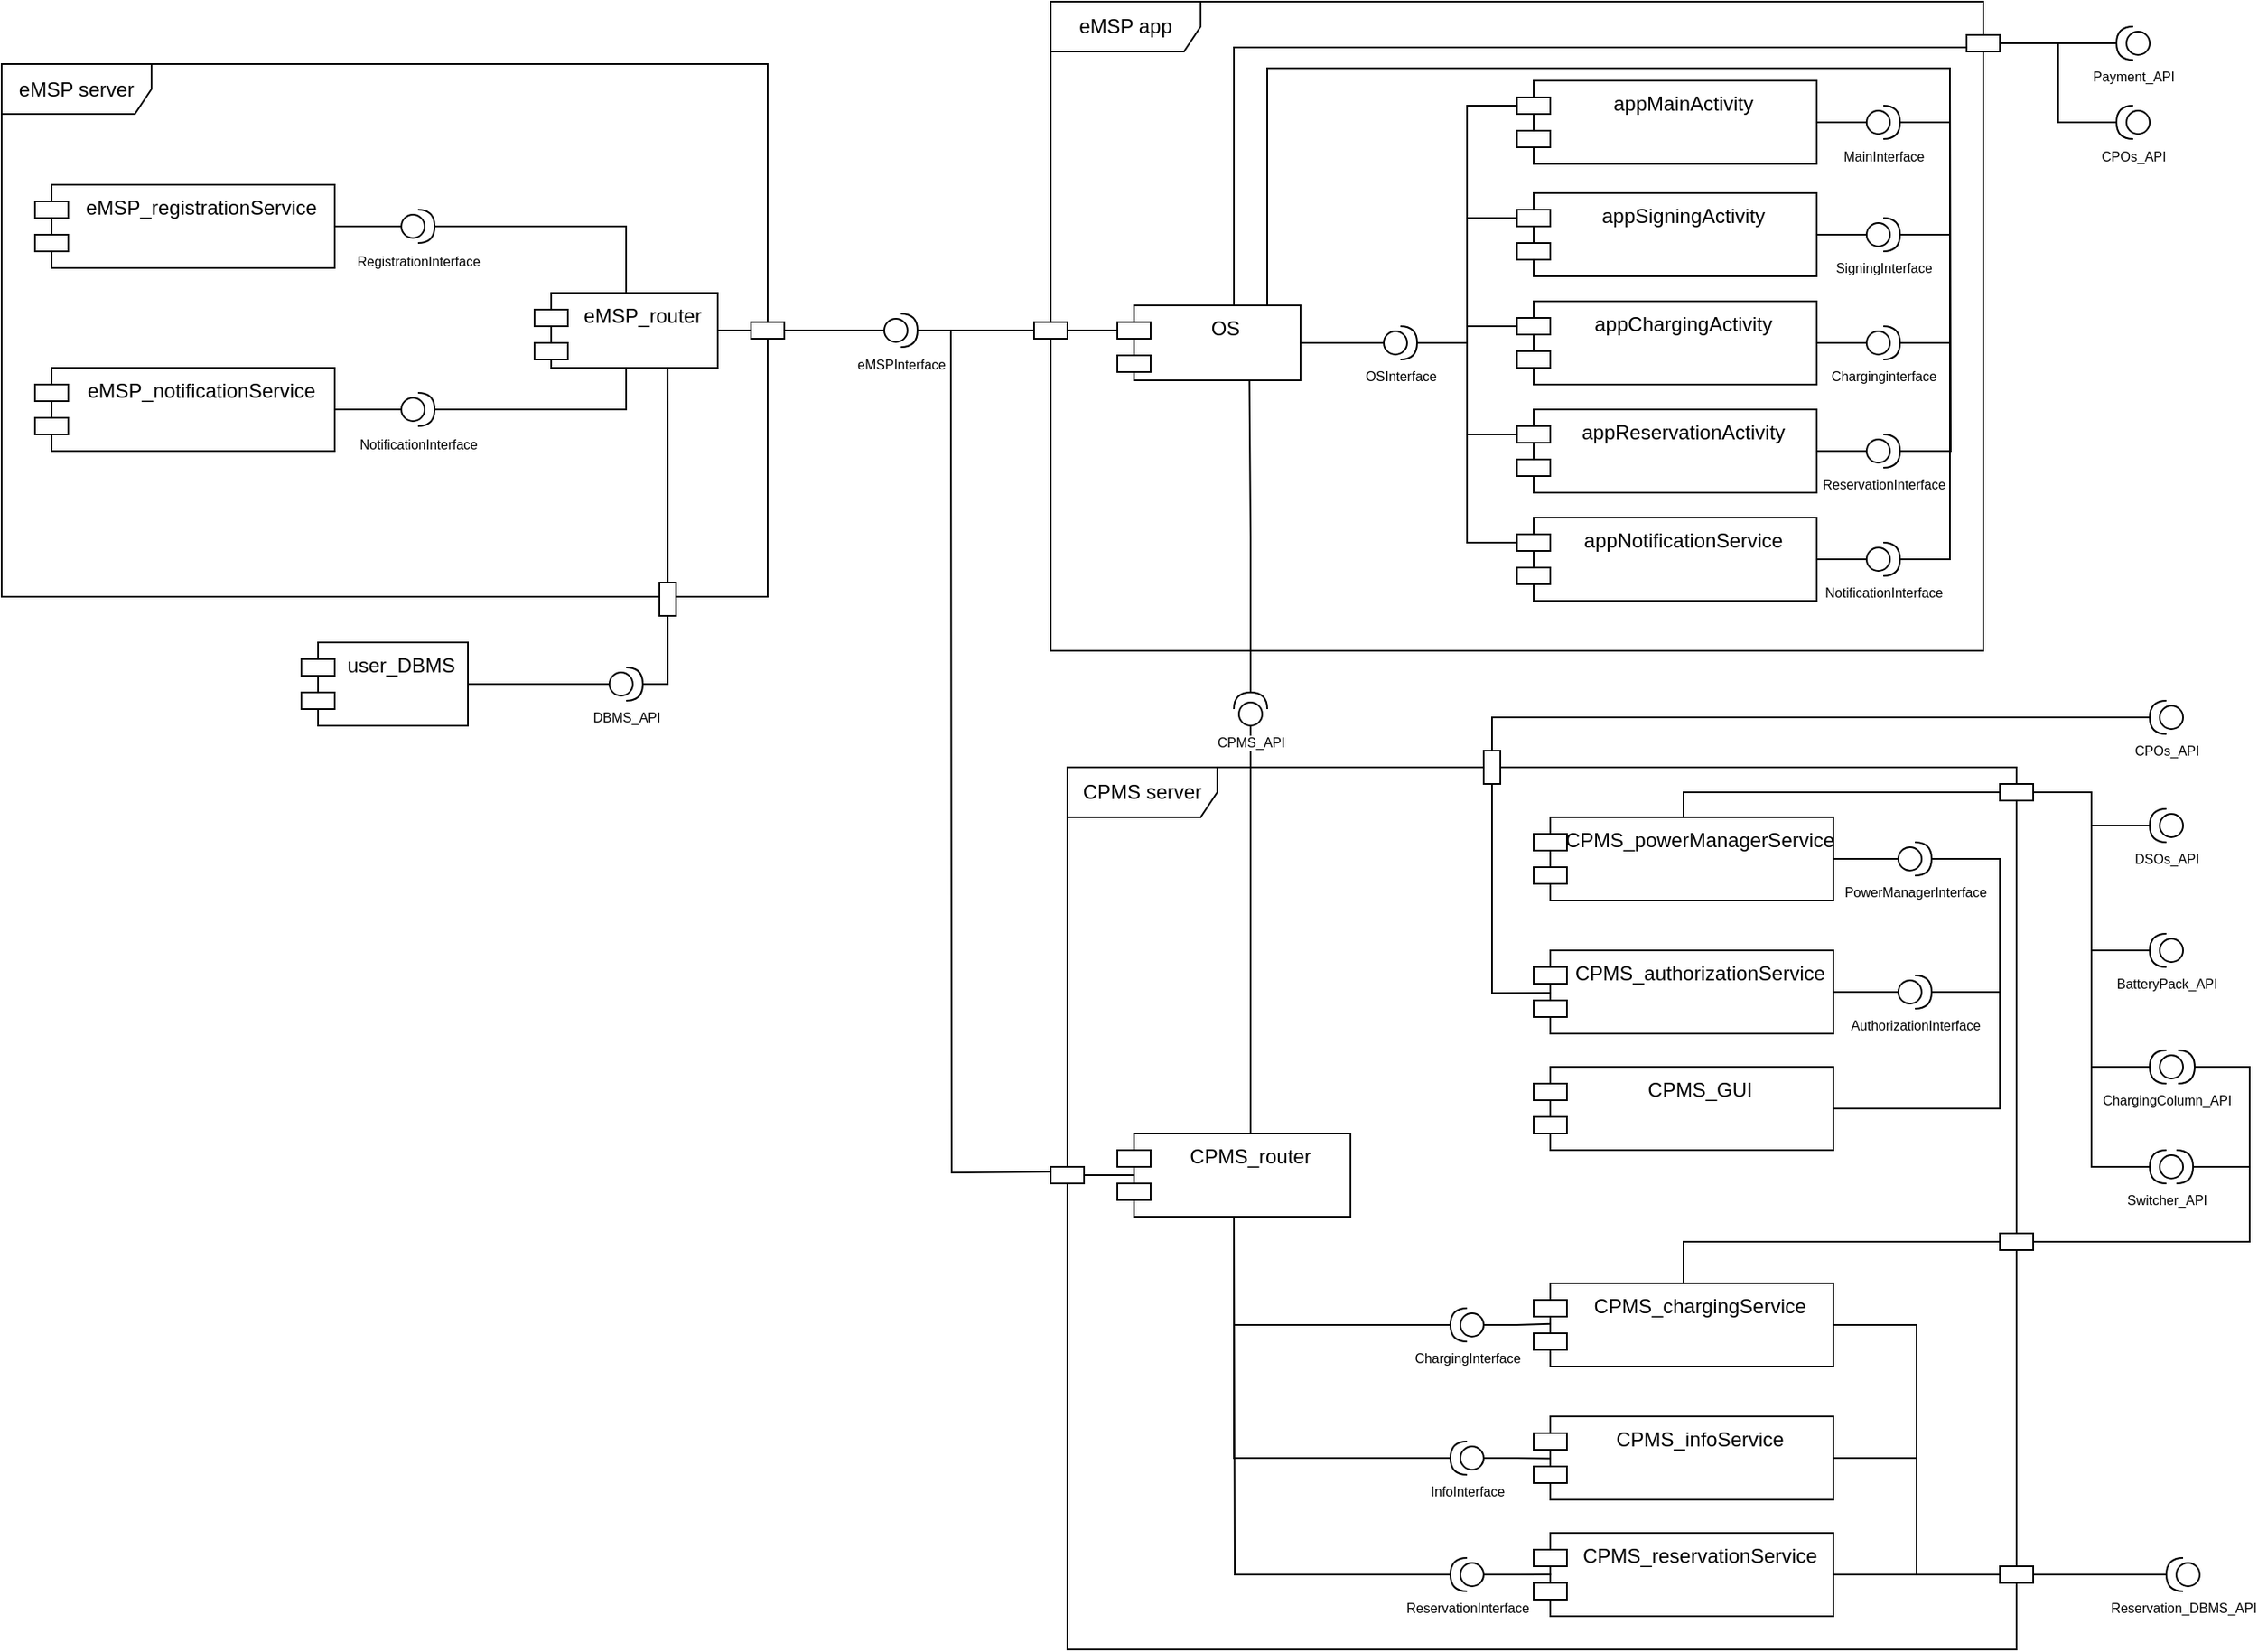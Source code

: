 <mxfile version="20.7.4" type="device"><diagram id="mdkHQGFAIxl82szfIysW" name="Page-1"><mxGraphModel dx="1235" dy="636" grid="1" gridSize="10" guides="1" tooltips="1" connect="1" arrows="1" fold="1" page="1" pageScale="1" pageWidth="850" pageHeight="1100" math="0" shadow="0"><root><mxCell id="0"/><mxCell id="1" parent="0"/><mxCell id="HmiX6-Q9uPNIa0NKtFiy-1" value="user_DBMS" style="shape=module;align=left;spacingLeft=20;align=center;verticalAlign=top;" parent="1" vertex="1"><mxGeometry x="410" y="485" width="100" height="50" as="geometry"/></mxCell><mxCell id="HmiX6-Q9uPNIa0NKtFiy-10" value="eMSP server" style="shape=umlFrame;whiteSpace=wrap;html=1;width=90;height=30;" parent="1" vertex="1"><mxGeometry x="230" y="137.5" width="460" height="320" as="geometry"/></mxCell><mxCell id="HmiX6-Q9uPNIa0NKtFiy-11" value="eMSP_registrationService" style="shape=module;align=left;spacingLeft=20;align=center;verticalAlign=top;" parent="1" vertex="1"><mxGeometry x="250" y="210" width="180" height="50" as="geometry"/></mxCell><mxCell id="HmiX6-Q9uPNIa0NKtFiy-12" value="eMSP_notificationService" style="shape=module;align=left;spacingLeft=20;align=center;verticalAlign=top;" parent="1" vertex="1"><mxGeometry x="250" y="320" width="180" height="50" as="geometry"/></mxCell><mxCell id="HmiX6-Q9uPNIa0NKtFiy-72" style="edgeStyle=orthogonalEdgeStyle;rounded=0;orthogonalLoop=1;jettySize=auto;html=1;exitX=1;exitY=0.5;exitDx=0;exitDy=0;entryX=0;entryY=0.5;entryDx=0;entryDy=0;fontSize=8;endArrow=none;endFill=0;" parent="1" source="HmiX6-Q9uPNIa0NKtFiy-13" target="HmiX6-Q9uPNIa0NKtFiy-67" edge="1"><mxGeometry relative="1" as="geometry"/></mxCell><mxCell id="HmiX6-Q9uPNIa0NKtFiy-13" value="eMSP_router" style="shape=module;align=left;spacingLeft=20;align=center;verticalAlign=top;" parent="1" vertex="1"><mxGeometry x="550" y="275" width="110" height="45" as="geometry"/></mxCell><mxCell id="HmiX6-Q9uPNIa0NKtFiy-17" style="edgeStyle=orthogonalEdgeStyle;rounded=0;orthogonalLoop=1;jettySize=auto;html=1;endArrow=none;endFill=0;" parent="1" source="HmiX6-Q9uPNIa0NKtFiy-16" target="HmiX6-Q9uPNIa0NKtFiy-13" edge="1"><mxGeometry relative="1" as="geometry"/></mxCell><mxCell id="HmiX6-Q9uPNIa0NKtFiy-18" style="edgeStyle=orthogonalEdgeStyle;rounded=0;orthogonalLoop=1;jettySize=auto;html=1;exitX=0;exitY=0.5;exitDx=0;exitDy=0;exitPerimeter=0;entryX=1;entryY=0.5;entryDx=0;entryDy=0;endArrow=none;endFill=0;" parent="1" source="HmiX6-Q9uPNIa0NKtFiy-16" target="HmiX6-Q9uPNIa0NKtFiy-11" edge="1"><mxGeometry relative="1" as="geometry"/></mxCell><mxCell id="HmiX6-Q9uPNIa0NKtFiy-16" value="&lt;font style=&quot;font-size: 8px;&quot;&gt;RegistrationInterface&lt;/font&gt;" style="shape=providedRequiredInterface;html=1;verticalLabelPosition=bottom;sketch=0;" parent="1" vertex="1"><mxGeometry x="470" y="225" width="20" height="20" as="geometry"/></mxCell><mxCell id="HmiX6-Q9uPNIa0NKtFiy-23" style="edgeStyle=orthogonalEdgeStyle;rounded=0;orthogonalLoop=1;jettySize=auto;html=1;entryX=1;entryY=0.5;entryDx=0;entryDy=0;endArrow=none;endFill=0;" parent="1" source="HmiX6-Q9uPNIa0NKtFiy-22" target="HmiX6-Q9uPNIa0NKtFiy-12" edge="1"><mxGeometry relative="1" as="geometry"/></mxCell><mxCell id="HmiX6-Q9uPNIa0NKtFiy-24" style="edgeStyle=orthogonalEdgeStyle;rounded=0;orthogonalLoop=1;jettySize=auto;html=1;entryX=0.5;entryY=1;entryDx=0;entryDy=0;endArrow=none;endFill=0;" parent="1" source="HmiX6-Q9uPNIa0NKtFiy-22" target="HmiX6-Q9uPNIa0NKtFiy-13" edge="1"><mxGeometry relative="1" as="geometry"/></mxCell><mxCell id="HmiX6-Q9uPNIa0NKtFiy-22" value="&lt;font style=&quot;font-size: 8px;&quot;&gt;NotificationInterface&lt;/font&gt;" style="shape=providedRequiredInterface;html=1;verticalLabelPosition=bottom;sketch=0;" parent="1" vertex="1"><mxGeometry x="470" y="335" width="20" height="20" as="geometry"/></mxCell><mxCell id="HmiX6-Q9uPNIa0NKtFiy-25" value="eMSP app" style="shape=umlFrame;whiteSpace=wrap;html=1;width=90;height=30;movable=1;resizable=1;rotatable=1;deletable=1;editable=1;connectable=1;" parent="1" vertex="1"><mxGeometry x="860" y="100" width="560" height="390" as="geometry"/></mxCell><mxCell id="HmiX6-Q9uPNIa0NKtFiy-26" value="appMainActivity" style="shape=module;align=left;spacingLeft=20;align=center;verticalAlign=top;" parent="1" vertex="1"><mxGeometry x="1140" y="147.5" width="180" height="50" as="geometry"/></mxCell><mxCell id="HmiX6-Q9uPNIa0NKtFiy-71" style="edgeStyle=orthogonalEdgeStyle;rounded=0;orthogonalLoop=1;jettySize=auto;html=1;entryX=1;entryY=0.5;entryDx=0;entryDy=0;fontSize=8;endArrow=none;endFill=0;exitX=0;exitY=0;exitDx=0;exitDy=15;exitPerimeter=0;" parent="1" source="HmiX6-Q9uPNIa0NKtFiy-28" target="HmiX6-Q9uPNIa0NKtFiy-64" edge="1"><mxGeometry relative="1" as="geometry"/></mxCell><mxCell id="HmiX6-Q9uPNIa0NKtFiy-166" style="edgeStyle=orthogonalEdgeStyle;rounded=0;orthogonalLoop=1;jettySize=auto;html=1;entryX=0;entryY=0.75;entryDx=0;entryDy=0;fontSize=8;endArrow=none;endFill=0;" parent="1" source="HmiX6-Q9uPNIa0NKtFiy-28" target="HmiX6-Q9uPNIa0NKtFiy-76" edge="1"><mxGeometry relative="1" as="geometry"><Array as="points"><mxPoint x="970" y="128"/></Array></mxGeometry></mxCell><mxCell id="HmiX6-Q9uPNIa0NKtFiy-28" value="OS&#10;" style="shape=module;align=left;spacingLeft=20;align=center;verticalAlign=top;" parent="1" vertex="1"><mxGeometry x="900" y="282.5" width="110" height="45" as="geometry"/></mxCell><mxCell id="HmiX6-Q9uPNIa0NKtFiy-36" value="appSigningActivity" style="shape=module;align=left;spacingLeft=20;align=center;verticalAlign=top;" parent="1" vertex="1"><mxGeometry x="1140" y="215" width="180" height="50" as="geometry"/></mxCell><mxCell id="HmiX6-Q9uPNIa0NKtFiy-37" value="appChargingActivity" style="shape=module;align=left;spacingLeft=20;align=center;verticalAlign=top;" parent="1" vertex="1"><mxGeometry x="1140" y="280" width="180" height="50" as="geometry"/></mxCell><mxCell id="HmiX6-Q9uPNIa0NKtFiy-38" value="appReservationActivity" style="shape=module;align=left;spacingLeft=20;align=center;verticalAlign=top;" parent="1" vertex="1"><mxGeometry x="1140" y="345" width="180" height="50" as="geometry"/></mxCell><mxCell id="HmiX6-Q9uPNIa0NKtFiy-39" value="appNotificationService" style="shape=module;align=left;spacingLeft=20;align=center;verticalAlign=top;" parent="1" vertex="1"><mxGeometry x="1140" y="410" width="180" height="50" as="geometry"/></mxCell><mxCell id="HmiX6-Q9uPNIa0NKtFiy-42" style="edgeStyle=orthogonalEdgeStyle;rounded=0;orthogonalLoop=1;jettySize=auto;html=1;entryX=0;entryY=0;entryDx=0;entryDy=15;entryPerimeter=0;fontSize=8;endArrow=none;endFill=0;" parent="1" source="HmiX6-Q9uPNIa0NKtFiy-41" target="HmiX6-Q9uPNIa0NKtFiy-37" edge="1"><mxGeometry relative="1" as="geometry"/></mxCell><mxCell id="HmiX6-Q9uPNIa0NKtFiy-43" style="edgeStyle=orthogonalEdgeStyle;rounded=0;orthogonalLoop=1;jettySize=auto;html=1;entryX=0;entryY=0;entryDx=0;entryDy=15;entryPerimeter=0;fontSize=8;endArrow=none;endFill=0;" parent="1" source="HmiX6-Q9uPNIa0NKtFiy-41" target="HmiX6-Q9uPNIa0NKtFiy-36" edge="1"><mxGeometry relative="1" as="geometry"/></mxCell><mxCell id="HmiX6-Q9uPNIa0NKtFiy-44" style="edgeStyle=orthogonalEdgeStyle;rounded=0;orthogonalLoop=1;jettySize=auto;html=1;entryX=0;entryY=0;entryDx=0;entryDy=15;entryPerimeter=0;fontSize=8;endArrow=none;endFill=0;" parent="1" source="HmiX6-Q9uPNIa0NKtFiy-41" target="HmiX6-Q9uPNIa0NKtFiy-26" edge="1"><mxGeometry relative="1" as="geometry"/></mxCell><mxCell id="HmiX6-Q9uPNIa0NKtFiy-45" style="edgeStyle=orthogonalEdgeStyle;rounded=0;orthogonalLoop=1;jettySize=auto;html=1;entryX=0;entryY=0;entryDx=0;entryDy=15;entryPerimeter=0;fontSize=8;endArrow=none;endFill=0;" parent="1" source="HmiX6-Q9uPNIa0NKtFiy-41" target="HmiX6-Q9uPNIa0NKtFiy-38" edge="1"><mxGeometry relative="1" as="geometry"/></mxCell><mxCell id="HmiX6-Q9uPNIa0NKtFiy-46" style="edgeStyle=orthogonalEdgeStyle;rounded=0;orthogonalLoop=1;jettySize=auto;html=1;entryX=0;entryY=0;entryDx=0;entryDy=15;entryPerimeter=0;fontSize=8;endArrow=none;endFill=0;" parent="1" source="HmiX6-Q9uPNIa0NKtFiy-41" target="HmiX6-Q9uPNIa0NKtFiy-39" edge="1"><mxGeometry relative="1" as="geometry"/></mxCell><mxCell id="HmiX6-Q9uPNIa0NKtFiy-47" style="edgeStyle=orthogonalEdgeStyle;rounded=0;orthogonalLoop=1;jettySize=auto;html=1;fontSize=8;endArrow=none;endFill=0;entryX=1;entryY=0.5;entryDx=0;entryDy=0;" parent="1" source="HmiX6-Q9uPNIa0NKtFiy-41" target="HmiX6-Q9uPNIa0NKtFiy-28" edge="1"><mxGeometry relative="1" as="geometry"><mxPoint x="1010" y="302.5" as="targetPoint"/><Array as="points"/></mxGeometry></mxCell><mxCell id="HmiX6-Q9uPNIa0NKtFiy-41" value="OSInterface" style="shape=providedRequiredInterface;html=1;verticalLabelPosition=bottom;sketch=0;fontSize=8;" parent="1" vertex="1"><mxGeometry x="1060" y="295" width="20" height="20" as="geometry"/></mxCell><mxCell id="HmiX6-Q9uPNIa0NKtFiy-57" style="edgeStyle=orthogonalEdgeStyle;rounded=0;orthogonalLoop=1;jettySize=auto;html=1;entryX=1;entryY=0.5;entryDx=0;entryDy=0;fontSize=8;endArrow=none;endFill=0;" parent="1" source="HmiX6-Q9uPNIa0NKtFiy-48" target="HmiX6-Q9uPNIa0NKtFiy-26" edge="1"><mxGeometry relative="1" as="geometry"/></mxCell><mxCell id="HmiX6-Q9uPNIa0NKtFiy-58" style="edgeStyle=orthogonalEdgeStyle;rounded=0;orthogonalLoop=1;jettySize=auto;html=1;fontSize=8;endArrow=none;endFill=0;" parent="1" source="HmiX6-Q9uPNIa0NKtFiy-48" edge="1"><mxGeometry relative="1" as="geometry"><mxPoint x="990" y="282" as="targetPoint"/><Array as="points"><mxPoint x="1400" y="172"/><mxPoint x="1400" y="140"/><mxPoint x="990" y="140"/><mxPoint x="990" y="282"/></Array></mxGeometry></mxCell><mxCell id="HmiX6-Q9uPNIa0NKtFiy-48" value="MainInterface" style="shape=providedRequiredInterface;html=1;verticalLabelPosition=bottom;sketch=0;fontSize=8;" parent="1" vertex="1"><mxGeometry x="1350" y="162.5" width="20" height="20" as="geometry"/></mxCell><mxCell id="HmiX6-Q9uPNIa0NKtFiy-56" style="edgeStyle=orthogonalEdgeStyle;rounded=0;orthogonalLoop=1;jettySize=auto;html=1;entryX=1;entryY=0.5;entryDx=0;entryDy=0;fontSize=8;endArrow=none;endFill=0;" parent="1" source="HmiX6-Q9uPNIa0NKtFiy-49" target="HmiX6-Q9uPNIa0NKtFiy-36" edge="1"><mxGeometry relative="1" as="geometry"/></mxCell><mxCell id="HmiX6-Q9uPNIa0NKtFiy-60" style="edgeStyle=orthogonalEdgeStyle;rounded=0;orthogonalLoop=1;jettySize=auto;html=1;fontSize=8;endArrow=none;endFill=0;" parent="1" source="HmiX6-Q9uPNIa0NKtFiy-49" edge="1"><mxGeometry relative="1" as="geometry"><mxPoint x="1400" y="140" as="targetPoint"/><Array as="points"><mxPoint x="1400" y="240"/><mxPoint x="1400" y="170"/></Array></mxGeometry></mxCell><mxCell id="HmiX6-Q9uPNIa0NKtFiy-49" value="SigningInterface" style="shape=providedRequiredInterface;html=1;verticalLabelPosition=bottom;sketch=0;fontSize=8;" parent="1" vertex="1"><mxGeometry x="1350" y="230" width="20" height="20" as="geometry"/></mxCell><mxCell id="HmiX6-Q9uPNIa0NKtFiy-55" style="edgeStyle=orthogonalEdgeStyle;rounded=0;orthogonalLoop=1;jettySize=auto;html=1;entryX=1;entryY=0.5;entryDx=0;entryDy=0;fontSize=8;endArrow=none;endFill=0;" parent="1" source="HmiX6-Q9uPNIa0NKtFiy-50" target="HmiX6-Q9uPNIa0NKtFiy-37" edge="1"><mxGeometry relative="1" as="geometry"/></mxCell><mxCell id="HmiX6-Q9uPNIa0NKtFiy-61" style="edgeStyle=orthogonalEdgeStyle;rounded=0;orthogonalLoop=1;jettySize=auto;html=1;fontSize=8;endArrow=none;endFill=0;" parent="1" source="HmiX6-Q9uPNIa0NKtFiy-50" edge="1"><mxGeometry relative="1" as="geometry"><mxPoint x="1400" y="140" as="targetPoint"/><Array as="points"><mxPoint x="1400" y="305"/><mxPoint x="1400" y="240"/></Array></mxGeometry></mxCell><mxCell id="HmiX6-Q9uPNIa0NKtFiy-50" value="Charginginterface" style="shape=providedRequiredInterface;html=1;verticalLabelPosition=bottom;sketch=0;fontSize=8;" parent="1" vertex="1"><mxGeometry x="1350" y="295" width="20" height="20" as="geometry"/></mxCell><mxCell id="HmiX6-Q9uPNIa0NKtFiy-54" style="edgeStyle=orthogonalEdgeStyle;rounded=0;orthogonalLoop=1;jettySize=auto;html=1;entryX=1;entryY=0.5;entryDx=0;entryDy=0;fontSize=8;endArrow=none;endFill=0;" parent="1" source="HmiX6-Q9uPNIa0NKtFiy-51" target="HmiX6-Q9uPNIa0NKtFiy-38" edge="1"><mxGeometry relative="1" as="geometry"/></mxCell><mxCell id="HmiX6-Q9uPNIa0NKtFiy-73" style="edgeStyle=orthogonalEdgeStyle;rounded=0;orthogonalLoop=1;jettySize=auto;html=1;fontSize=8;endArrow=none;endFill=0;" parent="1" source="HmiX6-Q9uPNIa0NKtFiy-51" edge="1"><mxGeometry relative="1" as="geometry"><mxPoint x="1400.0" y="140" as="targetPoint"/></mxGeometry></mxCell><mxCell id="HmiX6-Q9uPNIa0NKtFiy-51" value="ReservationInterface" style="shape=providedRequiredInterface;html=1;verticalLabelPosition=bottom;sketch=0;fontSize=8;" parent="1" vertex="1"><mxGeometry x="1350" y="360" width="20" height="20" as="geometry"/></mxCell><mxCell id="HmiX6-Q9uPNIa0NKtFiy-53" style="edgeStyle=orthogonalEdgeStyle;rounded=0;orthogonalLoop=1;jettySize=auto;html=1;entryX=1;entryY=0.5;entryDx=0;entryDy=0;fontSize=8;endArrow=none;endFill=0;" parent="1" source="HmiX6-Q9uPNIa0NKtFiy-52" target="HmiX6-Q9uPNIa0NKtFiy-39" edge="1"><mxGeometry relative="1" as="geometry"/></mxCell><mxCell id="HmiX6-Q9uPNIa0NKtFiy-63" style="edgeStyle=orthogonalEdgeStyle;rounded=0;orthogonalLoop=1;jettySize=auto;html=1;fontSize=8;endArrow=none;endFill=0;" parent="1" source="HmiX6-Q9uPNIa0NKtFiy-52" edge="1"><mxGeometry relative="1" as="geometry"><mxPoint x="1400" y="140" as="targetPoint"/><Array as="points"><mxPoint x="1400" y="435"/><mxPoint x="1400" y="370"/></Array></mxGeometry></mxCell><mxCell id="HmiX6-Q9uPNIa0NKtFiy-52" value="NotificationInterface" style="shape=providedRequiredInterface;html=1;verticalLabelPosition=bottom;sketch=0;fontSize=8;" parent="1" vertex="1"><mxGeometry x="1350" y="425" width="20" height="20" as="geometry"/></mxCell><mxCell id="HmiX6-Q9uPNIa0NKtFiy-64" value="" style="rounded=0;whiteSpace=wrap;html=1;fontSize=8;" parent="1" vertex="1"><mxGeometry x="850" y="292.5" width="20" height="10" as="geometry"/></mxCell><mxCell id="HmiX6-Q9uPNIa0NKtFiy-69" style="edgeStyle=orthogonalEdgeStyle;rounded=0;orthogonalLoop=1;jettySize=auto;html=1;exitX=1;exitY=0.5;exitDx=0;exitDy=0;entryX=0;entryY=0.5;entryDx=0;entryDy=0;entryPerimeter=0;fontSize=8;endArrow=none;endFill=0;" parent="1" source="HmiX6-Q9uPNIa0NKtFiy-67" target="HmiX6-Q9uPNIa0NKtFiy-68" edge="1"><mxGeometry relative="1" as="geometry"/></mxCell><mxCell id="HmiX6-Q9uPNIa0NKtFiy-67" value="" style="rounded=0;whiteSpace=wrap;html=1;fontSize=8;" parent="1" vertex="1"><mxGeometry x="680" y="292.5" width="20" height="10" as="geometry"/></mxCell><mxCell id="HmiX6-Q9uPNIa0NKtFiy-70" style="edgeStyle=orthogonalEdgeStyle;rounded=0;orthogonalLoop=1;jettySize=auto;html=1;entryX=0;entryY=0.5;entryDx=0;entryDy=0;fontSize=8;endArrow=none;endFill=0;" parent="1" source="HmiX6-Q9uPNIa0NKtFiy-68" target="HmiX6-Q9uPNIa0NKtFiy-64" edge="1"><mxGeometry relative="1" as="geometry"/></mxCell><mxCell id="HmiX6-Q9uPNIa0NKtFiy-68" value="eMSPInterface" style="shape=providedRequiredInterface;html=1;verticalLabelPosition=bottom;sketch=0;fontSize=8;" parent="1" vertex="1"><mxGeometry x="760" y="287.5" width="20" height="20" as="geometry"/></mxCell><mxCell id="HmiX6-Q9uPNIa0NKtFiy-93" style="edgeStyle=orthogonalEdgeStyle;rounded=0;orthogonalLoop=1;jettySize=auto;html=1;entryX=1;entryY=0.5;entryDx=0;entryDy=0;entryPerimeter=0;fontSize=8;endArrow=none;endFill=0;" parent="1" source="HmiX6-Q9uPNIa0NKtFiy-76" target="HmiX6-Q9uPNIa0NKtFiy-92" edge="1"><mxGeometry relative="1" as="geometry"/></mxCell><mxCell id="HmiX6-Q9uPNIa0NKtFiy-76" value="" style="rounded=0;whiteSpace=wrap;html=1;fontSize=8;" parent="1" vertex="1"><mxGeometry x="1410" y="120" width="20" height="10" as="geometry"/></mxCell><mxCell id="HmiX6-Q9uPNIa0NKtFiy-92" value="Payment_API" style="shape=providedRequiredInterface;html=1;verticalLabelPosition=bottom;sketch=0;fontSize=8;direction=west;" parent="1" vertex="1"><mxGeometry x="1500" y="115" width="20" height="20" as="geometry"/></mxCell><mxCell id="HmiX6-Q9uPNIa0NKtFiy-97" style="edgeStyle=orthogonalEdgeStyle;rounded=0;orthogonalLoop=1;jettySize=auto;html=1;entryX=1;entryY=0.5;entryDx=0;entryDy=0;entryPerimeter=0;fontSize=8;endArrow=none;endFill=0;exitX=1;exitY=0.5;exitDx=0;exitDy=0;" parent="1" source="HmiX6-Q9uPNIa0NKtFiy-94" target="HmiX6-Q9uPNIa0NKtFiy-96" edge="1"><mxGeometry relative="1" as="geometry"><Array as="points"><mxPoint x="630" y="510"/></Array></mxGeometry></mxCell><mxCell id="CHpz6IPj0Sgm-nXFwzNv-1" style="edgeStyle=orthogonalEdgeStyle;rounded=0;orthogonalLoop=1;jettySize=auto;html=1;entryX=0.726;entryY=1.005;entryDx=0;entryDy=0;entryPerimeter=0;endArrow=none;endFill=0;" parent="1" source="HmiX6-Q9uPNIa0NKtFiy-94" target="HmiX6-Q9uPNIa0NKtFiy-13" edge="1"><mxGeometry relative="1" as="geometry"/></mxCell><mxCell id="HmiX6-Q9uPNIa0NKtFiy-94" value="" style="rounded=0;whiteSpace=wrap;html=1;fontSize=8;direction=south;" parent="1" vertex="1"><mxGeometry x="625" y="449" width="10" height="20" as="geometry"/></mxCell><mxCell id="HmiX6-Q9uPNIa0NKtFiy-98" style="edgeStyle=orthogonalEdgeStyle;rounded=0;orthogonalLoop=1;jettySize=auto;html=1;entryX=1;entryY=0.5;entryDx=0;entryDy=0;fontSize=8;endArrow=none;endFill=0;" parent="1" source="HmiX6-Q9uPNIa0NKtFiy-96" target="HmiX6-Q9uPNIa0NKtFiy-1" edge="1"><mxGeometry relative="1" as="geometry"/></mxCell><mxCell id="HmiX6-Q9uPNIa0NKtFiy-96" value="DBMS_API" style="shape=providedRequiredInterface;html=1;verticalLabelPosition=bottom;sketch=0;fontSize=8;direction=east;" parent="1" vertex="1"><mxGeometry x="595" y="500" width="20" height="20" as="geometry"/></mxCell><mxCell id="HmiX6-Q9uPNIa0NKtFiy-100" style="edgeStyle=orthogonalEdgeStyle;rounded=0;orthogonalLoop=1;jettySize=auto;html=1;entryX=1;entryY=0.5;entryDx=0;entryDy=0;fontSize=8;endArrow=none;endFill=0;" parent="1" source="HmiX6-Q9uPNIa0NKtFiy-99" target="HmiX6-Q9uPNIa0NKtFiy-76" edge="1"><mxGeometry relative="1" as="geometry"/></mxCell><mxCell id="HmiX6-Q9uPNIa0NKtFiy-99" value="CPOs_API" style="shape=providedRequiredInterface;html=1;verticalLabelPosition=bottom;sketch=0;fontSize=8;direction=west;" parent="1" vertex="1"><mxGeometry x="1500" y="162.5" width="20" height="20" as="geometry"/></mxCell><mxCell id="HmiX6-Q9uPNIa0NKtFiy-101" value="CPMS server" style="shape=umlFrame;whiteSpace=wrap;html=1;width=90;height=30;movable=0;resizable=0;rotatable=0;deletable=0;editable=0;connectable=0;" parent="1" vertex="1"><mxGeometry x="870" y="560" width="570" height="530" as="geometry"/></mxCell><mxCell id="HmiX6-Q9uPNIa0NKtFiy-112" style="edgeStyle=orthogonalEdgeStyle;rounded=0;orthogonalLoop=1;jettySize=auto;html=1;entryX=1;entryY=0.5;entryDx=0;entryDy=0;entryPerimeter=0;fontSize=8;endArrow=none;endFill=0;" parent="1" source="HmiX6-Q9uPNIa0NKtFiy-102" target="HmiX6-Q9uPNIa0NKtFiy-110" edge="1"><mxGeometry relative="1" as="geometry"><Array as="points"><mxPoint x="1430" y="765"/><mxPoint x="1430" y="615"/></Array></mxGeometry></mxCell><mxCell id="HmiX6-Q9uPNIa0NKtFiy-113" style="edgeStyle=orthogonalEdgeStyle;rounded=0;orthogonalLoop=1;jettySize=auto;html=1;entryX=1;entryY=0.5;entryDx=0;entryDy=0;entryPerimeter=0;fontSize=8;endArrow=none;endFill=0;" parent="1" source="HmiX6-Q9uPNIa0NKtFiy-102" target="HmiX6-Q9uPNIa0NKtFiy-109" edge="1"><mxGeometry relative="1" as="geometry"><Array as="points"><mxPoint x="1430" y="765"/><mxPoint x="1430" y="695"/></Array></mxGeometry></mxCell><mxCell id="HmiX6-Q9uPNIa0NKtFiy-102" value="CPMS_GUI" style="shape=module;align=left;spacingLeft=20;align=center;verticalAlign=top;" parent="1" vertex="1"><mxGeometry x="1150" y="740" width="180" height="50" as="geometry"/></mxCell><mxCell id="HmiX6-Q9uPNIa0NKtFiy-115" style="edgeStyle=orthogonalEdgeStyle;rounded=0;orthogonalLoop=1;jettySize=auto;html=1;entryX=0;entryY=0.5;entryDx=0;entryDy=0;entryPerimeter=0;fontSize=8;endArrow=none;endFill=0;" parent="1" source="HmiX6-Q9uPNIa0NKtFiy-103" target="HmiX6-Q9uPNIa0NKtFiy-110" edge="1"><mxGeometry relative="1" as="geometry"/></mxCell><mxCell id="HmiX6-Q9uPNIa0NKtFiy-148" style="edgeStyle=orthogonalEdgeStyle;rounded=0;orthogonalLoop=1;jettySize=auto;html=1;entryX=0;entryY=0.5;entryDx=0;entryDy=0;fontSize=8;endArrow=none;endFill=0;" parent="1" source="HmiX6-Q9uPNIa0NKtFiy-103" target="HmiX6-Q9uPNIa0NKtFiy-147" edge="1"><mxGeometry relative="1" as="geometry"><Array as="points"><mxPoint x="1240" y="575"/></Array></mxGeometry></mxCell><mxCell id="HmiX6-Q9uPNIa0NKtFiy-103" value="CPMS_powerManagerService" style="shape=module;align=left;spacingLeft=20;align=center;verticalAlign=top;" parent="1" vertex="1"><mxGeometry x="1150" y="590" width="180" height="50" as="geometry"/></mxCell><mxCell id="HmiX6-Q9uPNIa0NKtFiy-114" style="edgeStyle=orthogonalEdgeStyle;rounded=0;orthogonalLoop=1;jettySize=auto;html=1;entryX=0;entryY=0.5;entryDx=0;entryDy=0;entryPerimeter=0;fontSize=8;endArrow=none;endFill=0;" parent="1" source="HmiX6-Q9uPNIa0NKtFiy-104" target="HmiX6-Q9uPNIa0NKtFiy-109" edge="1"><mxGeometry relative="1" as="geometry"/></mxCell><mxCell id="HmiX6-Q9uPNIa0NKtFiy-144" style="edgeStyle=orthogonalEdgeStyle;rounded=0;orthogonalLoop=1;jettySize=auto;html=1;entryX=1;entryY=0.5;entryDx=0;entryDy=0;fontSize=8;endArrow=none;endFill=0;exitX=0.058;exitY=0.511;exitDx=0;exitDy=0;exitPerimeter=0;" parent="1" source="HmiX6-Q9uPNIa0NKtFiy-104" target="HmiX6-Q9uPNIa0NKtFiy-141" edge="1"><mxGeometry relative="1" as="geometry"/></mxCell><mxCell id="HmiX6-Q9uPNIa0NKtFiy-104" value="CPMS_authorizationService" style="shape=module;align=left;spacingLeft=20;align=center;verticalAlign=top;" parent="1" vertex="1"><mxGeometry x="1150" y="670" width="180" height="50" as="geometry"/></mxCell><mxCell id="HmiX6-Q9uPNIa0NKtFiy-119" style="edgeStyle=orthogonalEdgeStyle;rounded=0;orthogonalLoop=1;jettySize=auto;html=1;entryX=0;entryY=0.5;entryDx=0;entryDy=0;fontSize=8;endArrow=none;endFill=0;" parent="1" source="HmiX6-Q9uPNIa0NKtFiy-105" target="HmiX6-Q9uPNIa0NKtFiy-118" edge="1"><mxGeometry relative="1" as="geometry"/></mxCell><mxCell id="HmiX6-Q9uPNIa0NKtFiy-163" style="edgeStyle=orthogonalEdgeStyle;rounded=0;orthogonalLoop=1;jettySize=auto;html=1;entryX=0;entryY=0.5;entryDx=0;entryDy=0;fontSize=8;endArrow=none;endFill=0;" parent="1" source="HmiX6-Q9uPNIa0NKtFiy-105" target="HmiX6-Q9uPNIa0NKtFiy-162" edge="1"><mxGeometry relative="1" as="geometry"><Array as="points"><mxPoint x="1240" y="845"/></Array></mxGeometry></mxCell><mxCell id="HmiX6-Q9uPNIa0NKtFiy-105" value="CPMS_chargingService" style="shape=module;align=left;spacingLeft=20;align=center;verticalAlign=top;" parent="1" vertex="1"><mxGeometry x="1150" y="870" width="180" height="50" as="geometry"/></mxCell><mxCell id="HmiX6-Q9uPNIa0NKtFiy-120" style="edgeStyle=orthogonalEdgeStyle;rounded=0;orthogonalLoop=1;jettySize=auto;html=1;entryX=0;entryY=0.5;entryDx=0;entryDy=0;fontSize=8;endArrow=none;endFill=0;" parent="1" source="HmiX6-Q9uPNIa0NKtFiy-106" target="HmiX6-Q9uPNIa0NKtFiy-118" edge="1"><mxGeometry relative="1" as="geometry"/></mxCell><mxCell id="HmiX6-Q9uPNIa0NKtFiy-106" value="CPMS_infoService" style="shape=module;align=left;spacingLeft=20;align=center;verticalAlign=top;" parent="1" vertex="1"><mxGeometry x="1150" y="950" width="180" height="50" as="geometry"/></mxCell><mxCell id="HmiX6-Q9uPNIa0NKtFiy-121" style="edgeStyle=orthogonalEdgeStyle;rounded=0;orthogonalLoop=1;jettySize=auto;html=1;entryX=0;entryY=0.5;entryDx=0;entryDy=0;fontSize=8;endArrow=none;endFill=0;" parent="1" source="HmiX6-Q9uPNIa0NKtFiy-107" target="HmiX6-Q9uPNIa0NKtFiy-118" edge="1"><mxGeometry relative="1" as="geometry"/></mxCell><mxCell id="HmiX6-Q9uPNIa0NKtFiy-137" value="" style="edgeStyle=orthogonalEdgeStyle;rounded=0;orthogonalLoop=1;jettySize=auto;html=1;fontSize=8;endArrow=none;endFill=0;" parent="1" source="HmiX6-Q9uPNIa0NKtFiy-107" target="HmiX6-Q9uPNIa0NKtFiy-127" edge="1"><mxGeometry relative="1" as="geometry"/></mxCell><mxCell id="HmiX6-Q9uPNIa0NKtFiy-107" value="CPMS_reservationService" style="shape=module;align=left;spacingLeft=20;align=center;verticalAlign=top;" parent="1" vertex="1"><mxGeometry x="1150" y="1020" width="180" height="50" as="geometry"/></mxCell><mxCell id="HmiX6-Q9uPNIa0NKtFiy-128" style="edgeStyle=orthogonalEdgeStyle;rounded=0;orthogonalLoop=1;jettySize=auto;html=1;entryX=1;entryY=0.5;entryDx=0;entryDy=0;entryPerimeter=0;fontSize=8;endArrow=none;endFill=0;" parent="1" source="HmiX6-Q9uPNIa0NKtFiy-108" target="HmiX6-Q9uPNIa0NKtFiy-123" edge="1"><mxGeometry relative="1" as="geometry"><Array as="points"><mxPoint x="970" y="895"/></Array></mxGeometry></mxCell><mxCell id="HmiX6-Q9uPNIa0NKtFiy-108" value="CPMS_router" style="shape=module;align=left;spacingLeft=20;align=center;verticalAlign=top;" parent="1" vertex="1"><mxGeometry x="900" y="780" width="140" height="50" as="geometry"/></mxCell><mxCell id="HmiX6-Q9uPNIa0NKtFiy-109" value="AuthorizationInterface" style="shape=providedRequiredInterface;html=1;verticalLabelPosition=bottom;sketch=0;fontSize=8;" parent="1" vertex="1"><mxGeometry x="1369" y="685" width="20" height="20" as="geometry"/></mxCell><mxCell id="HmiX6-Q9uPNIa0NKtFiy-110" value="PowerManagerInterface" style="shape=providedRequiredInterface;html=1;verticalLabelPosition=bottom;sketch=0;fontSize=8;" parent="1" vertex="1"><mxGeometry x="1369" y="605" width="20" height="20" as="geometry"/></mxCell><mxCell id="HmiX6-Q9uPNIa0NKtFiy-117" value="Reservation_DBMS_API" style="shape=providedRequiredInterface;html=1;verticalLabelPosition=bottom;sketch=0;fontSize=8;direction=west;" parent="1" vertex="1"><mxGeometry x="1530" y="1035" width="20" height="20" as="geometry"/></mxCell><mxCell id="HmiX6-Q9uPNIa0NKtFiy-122" style="edgeStyle=orthogonalEdgeStyle;rounded=0;orthogonalLoop=1;jettySize=auto;html=1;entryX=1;entryY=0.5;entryDx=0;entryDy=0;entryPerimeter=0;fontSize=8;endArrow=none;endFill=0;" parent="1" source="HmiX6-Q9uPNIa0NKtFiy-118" target="HmiX6-Q9uPNIa0NKtFiy-117" edge="1"><mxGeometry relative="1" as="geometry"/></mxCell><mxCell id="HmiX6-Q9uPNIa0NKtFiy-118" value="" style="rounded=0;whiteSpace=wrap;html=1;fontSize=8;" parent="1" vertex="1"><mxGeometry x="1430" y="1040" width="20" height="10" as="geometry"/></mxCell><mxCell id="HmiX6-Q9uPNIa0NKtFiy-133" style="edgeStyle=orthogonalEdgeStyle;rounded=0;orthogonalLoop=1;jettySize=auto;html=1;fontSize=8;endArrow=none;endFill=0;entryX=0.056;entryY=0.488;entryDx=0;entryDy=0;entryPerimeter=0;" parent="1" source="HmiX6-Q9uPNIa0NKtFiy-123" target="HmiX6-Q9uPNIa0NKtFiy-105" edge="1"><mxGeometry relative="1" as="geometry"/></mxCell><mxCell id="HmiX6-Q9uPNIa0NKtFiy-123" value="ChargingInterface" style="shape=providedRequiredInterface;html=1;verticalLabelPosition=bottom;sketch=0;fontSize=8;direction=west;" parent="1" vertex="1"><mxGeometry x="1100" y="885" width="20" height="20" as="geometry"/></mxCell><mxCell id="HmiX6-Q9uPNIa0NKtFiy-129" style="edgeStyle=orthogonalEdgeStyle;rounded=0;orthogonalLoop=1;jettySize=auto;html=1;entryX=0.5;entryY=1;entryDx=0;entryDy=0;fontSize=8;endArrow=none;endFill=0;" parent="1" source="HmiX6-Q9uPNIa0NKtFiy-126" target="HmiX6-Q9uPNIa0NKtFiy-108" edge="1"><mxGeometry relative="1" as="geometry"/></mxCell><mxCell id="HmiX6-Q9uPNIa0NKtFiy-132" style="edgeStyle=orthogonalEdgeStyle;rounded=0;orthogonalLoop=1;jettySize=auto;html=1;fontSize=8;endArrow=none;endFill=0;entryX=0.058;entryY=0.505;entryDx=0;entryDy=0;entryPerimeter=0;" parent="1" source="HmiX6-Q9uPNIa0NKtFiy-126" target="HmiX6-Q9uPNIa0NKtFiy-106" edge="1"><mxGeometry relative="1" as="geometry"/></mxCell><mxCell id="HmiX6-Q9uPNIa0NKtFiy-126" value="InfoInterface" style="shape=providedRequiredInterface;html=1;verticalLabelPosition=bottom;sketch=0;fontSize=8;direction=west;" parent="1" vertex="1"><mxGeometry x="1100" y="965" width="20" height="20" as="geometry"/></mxCell><mxCell id="HmiX6-Q9uPNIa0NKtFiy-130" style="edgeStyle=orthogonalEdgeStyle;rounded=0;orthogonalLoop=1;jettySize=auto;html=1;fontSize=8;endArrow=none;endFill=0;" parent="1" source="HmiX6-Q9uPNIa0NKtFiy-127" edge="1"><mxGeometry relative="1" as="geometry"><mxPoint x="970" y="830.0" as="targetPoint"/></mxGeometry></mxCell><mxCell id="HmiX6-Q9uPNIa0NKtFiy-131" style="edgeStyle=orthogonalEdgeStyle;rounded=0;orthogonalLoop=1;jettySize=auto;html=1;fontSize=8;endArrow=none;endFill=0;entryX=0.059;entryY=0.497;entryDx=0;entryDy=0;entryPerimeter=0;" parent="1" source="HmiX6-Q9uPNIa0NKtFiy-127" target="HmiX6-Q9uPNIa0NKtFiy-107" edge="1"><mxGeometry relative="1" as="geometry"/></mxCell><mxCell id="HmiX6-Q9uPNIa0NKtFiy-127" value="ReservationInterface" style="shape=providedRequiredInterface;html=1;verticalLabelPosition=bottom;sketch=0;fontSize=8;direction=west;" parent="1" vertex="1"><mxGeometry x="1100" y="1035" width="20" height="20" as="geometry"/></mxCell><mxCell id="HmiX6-Q9uPNIa0NKtFiy-135" style="edgeStyle=orthogonalEdgeStyle;rounded=0;orthogonalLoop=1;jettySize=auto;html=1;fontSize=8;endArrow=none;endFill=0;" parent="1" edge="1"><mxGeometry relative="1" as="geometry"><mxPoint x="880" y="805" as="sourcePoint"/><mxPoint x="910" y="805" as="targetPoint"/></mxGeometry></mxCell><mxCell id="HmiX6-Q9uPNIa0NKtFiy-136" style="edgeStyle=orthogonalEdgeStyle;rounded=0;orthogonalLoop=1;jettySize=auto;html=1;fontSize=8;endArrow=none;endFill=0;" parent="1" edge="1"><mxGeometry relative="1" as="geometry"><mxPoint x="800" y="298" as="targetPoint"/><mxPoint x="860.0" y="803.0" as="sourcePoint"/></mxGeometry></mxCell><mxCell id="HmiX6-Q9uPNIa0NKtFiy-134" value="" style="rounded=0;whiteSpace=wrap;html=1;fontSize=8;" parent="1" vertex="1"><mxGeometry x="860" y="800" width="20" height="10" as="geometry"/></mxCell><mxCell id="HmiX6-Q9uPNIa0NKtFiy-138" value="CPOs_API" style="shape=providedRequiredInterface;html=1;verticalLabelPosition=bottom;sketch=0;fontSize=8;direction=west;" parent="1" vertex="1"><mxGeometry x="1520" y="520" width="20" height="20" as="geometry"/></mxCell><mxCell id="HmiX6-Q9uPNIa0NKtFiy-145" style="edgeStyle=orthogonalEdgeStyle;rounded=0;orthogonalLoop=1;jettySize=auto;html=1;entryX=1;entryY=0.5;entryDx=0;entryDy=0;entryPerimeter=0;fontSize=8;endArrow=none;endFill=0;" parent="1" source="HmiX6-Q9uPNIa0NKtFiy-141" target="HmiX6-Q9uPNIa0NKtFiy-138" edge="1"><mxGeometry relative="1" as="geometry"><Array as="points"><mxPoint x="1125" y="530"/></Array></mxGeometry></mxCell><mxCell id="HmiX6-Q9uPNIa0NKtFiy-141" value="" style="rounded=0;whiteSpace=wrap;html=1;fontSize=8;direction=south;" parent="1" vertex="1"><mxGeometry x="1120" y="550" width="10" height="20" as="geometry"/></mxCell><mxCell id="HmiX6-Q9uPNIa0NKtFiy-154" style="edgeStyle=orthogonalEdgeStyle;rounded=0;orthogonalLoop=1;jettySize=auto;html=1;entryX=1;entryY=0.5;entryDx=0;entryDy=0;entryPerimeter=0;fontSize=8;endArrow=none;endFill=0;" parent="1" source="HmiX6-Q9uPNIa0NKtFiy-147" target="HmiX6-Q9uPNIa0NKtFiy-152" edge="1"><mxGeometry relative="1" as="geometry"/></mxCell><mxCell id="HmiX6-Q9uPNIa0NKtFiy-155" style="edgeStyle=orthogonalEdgeStyle;rounded=0;orthogonalLoop=1;jettySize=auto;html=1;entryX=1;entryY=0.5;entryDx=0;entryDy=0;entryPerimeter=0;fontSize=8;endArrow=none;endFill=0;" parent="1" source="HmiX6-Q9uPNIa0NKtFiy-147" target="HmiX6-Q9uPNIa0NKtFiy-149" edge="1"><mxGeometry relative="1" as="geometry"/></mxCell><mxCell id="HmiX6-Q9uPNIa0NKtFiy-156" style="edgeStyle=orthogonalEdgeStyle;rounded=0;orthogonalLoop=1;jettySize=auto;html=1;entryX=1;entryY=0.5;entryDx=0;entryDy=0;entryPerimeter=0;fontSize=8;endArrow=none;endFill=0;" parent="1" source="HmiX6-Q9uPNIa0NKtFiy-147" target="HmiX6-Q9uPNIa0NKtFiy-150" edge="1"><mxGeometry relative="1" as="geometry"/></mxCell><mxCell id="HmiX6-Q9uPNIa0NKtFiy-157" style="edgeStyle=orthogonalEdgeStyle;rounded=0;orthogonalLoop=1;jettySize=auto;html=1;entryX=1;entryY=0.5;entryDx=0;entryDy=0;entryPerimeter=0;fontSize=8;endArrow=none;endFill=0;" parent="1" source="HmiX6-Q9uPNIa0NKtFiy-147" target="HmiX6-Q9uPNIa0NKtFiy-151" edge="1"><mxGeometry relative="1" as="geometry"/></mxCell><mxCell id="HmiX6-Q9uPNIa0NKtFiy-147" value="" style="rounded=0;whiteSpace=wrap;html=1;fontSize=8;" parent="1" vertex="1"><mxGeometry x="1430" y="570" width="20" height="10" as="geometry"/></mxCell><mxCell id="HmiX6-Q9uPNIa0NKtFiy-149" value="ChargingColumn_API" style="shape=providedRequiredInterface;html=1;verticalLabelPosition=bottom;sketch=0;fontSize=8;direction=west;" parent="1" vertex="1"><mxGeometry x="1520" y="730" width="20" height="20" as="geometry"/></mxCell><mxCell id="HmiX6-Q9uPNIa0NKtFiy-150" value="BatteryPack_API" style="shape=providedRequiredInterface;html=1;verticalLabelPosition=bottom;sketch=0;fontSize=8;direction=west;" parent="1" vertex="1"><mxGeometry x="1520" y="660" width="20" height="20" as="geometry"/></mxCell><mxCell id="HmiX6-Q9uPNIa0NKtFiy-151" value="Switcher_API" style="shape=providedRequiredInterface;html=1;verticalLabelPosition=bottom;sketch=0;fontSize=8;direction=west;" parent="1" vertex="1"><mxGeometry x="1520" y="790" width="20" height="20" as="geometry"/></mxCell><mxCell id="HmiX6-Q9uPNIa0NKtFiy-152" value="DSOs_API" style="shape=providedRequiredInterface;html=1;verticalLabelPosition=bottom;sketch=0;fontSize=8;direction=west;" parent="1" vertex="1"><mxGeometry x="1520" y="585" width="20" height="20" as="geometry"/></mxCell><mxCell id="HmiX6-Q9uPNIa0NKtFiy-159" value="" style="shape=requiredInterface;html=1;verticalLabelPosition=bottom;sketch=0;fontSize=8;" parent="1" vertex="1"><mxGeometry x="1537" y="730" width="10" height="20" as="geometry"/></mxCell><mxCell id="HmiX6-Q9uPNIa0NKtFiy-160" value="" style="shape=requiredInterface;html=1;verticalLabelPosition=bottom;sketch=0;fontSize=8;" parent="1" vertex="1"><mxGeometry x="1536" y="790" width="10" height="20" as="geometry"/></mxCell><mxCell id="HmiX6-Q9uPNIa0NKtFiy-164" style="edgeStyle=orthogonalEdgeStyle;rounded=0;orthogonalLoop=1;jettySize=auto;html=1;entryX=1;entryY=0.5;entryDx=0;entryDy=0;entryPerimeter=0;fontSize=8;endArrow=none;endFill=0;" parent="1" source="HmiX6-Q9uPNIa0NKtFiy-162" target="HmiX6-Q9uPNIa0NKtFiy-160" edge="1"><mxGeometry relative="1" as="geometry"><Array as="points"><mxPoint x="1580" y="845"/><mxPoint x="1580" y="800"/></Array></mxGeometry></mxCell><mxCell id="HmiX6-Q9uPNIa0NKtFiy-165" style="edgeStyle=orthogonalEdgeStyle;rounded=0;orthogonalLoop=1;jettySize=auto;html=1;entryX=1;entryY=0.5;entryDx=0;entryDy=0;entryPerimeter=0;fontSize=8;endArrow=none;endFill=0;" parent="1" source="HmiX6-Q9uPNIa0NKtFiy-162" target="HmiX6-Q9uPNIa0NKtFiy-159" edge="1"><mxGeometry relative="1" as="geometry"><Array as="points"><mxPoint x="1580" y="845"/><mxPoint x="1580" y="740"/></Array></mxGeometry></mxCell><mxCell id="HmiX6-Q9uPNIa0NKtFiy-162" value="" style="rounded=0;whiteSpace=wrap;html=1;fontSize=8;" parent="1" vertex="1"><mxGeometry x="1430" y="840" width="20" height="10" as="geometry"/></mxCell><mxCell id="DiC2fP6lNoxSiSVhhtDk-3" style="edgeStyle=orthogonalEdgeStyle;rounded=0;orthogonalLoop=1;jettySize=auto;html=1;endArrow=none;endFill=0;" edge="1" parent="1" source="DiC2fP6lNoxSiSVhhtDk-1"><mxGeometry relative="1" as="geometry"><mxPoint x="980" y="780" as="targetPoint"/></mxGeometry></mxCell><mxCell id="DiC2fP6lNoxSiSVhhtDk-4" style="edgeStyle=orthogonalEdgeStyle;rounded=0;orthogonalLoop=1;jettySize=auto;html=1;entryX=0.721;entryY=1.008;entryDx=0;entryDy=0;entryPerimeter=0;endArrow=none;endFill=0;" edge="1" parent="1" source="DiC2fP6lNoxSiSVhhtDk-1" target="HmiX6-Q9uPNIa0NKtFiy-28"><mxGeometry relative="1" as="geometry"/></mxCell><mxCell id="DiC2fP6lNoxSiSVhhtDk-1" value="CPMS_API" style="shape=providedRequiredInterface;html=1;verticalLabelPosition=bottom;sketch=0;fontSize=8;direction=north;labelBackgroundColor=default;" vertex="1" parent="1"><mxGeometry x="970" y="515" width="20" height="20" as="geometry"/></mxCell></root></mxGraphModel></diagram></mxfile>